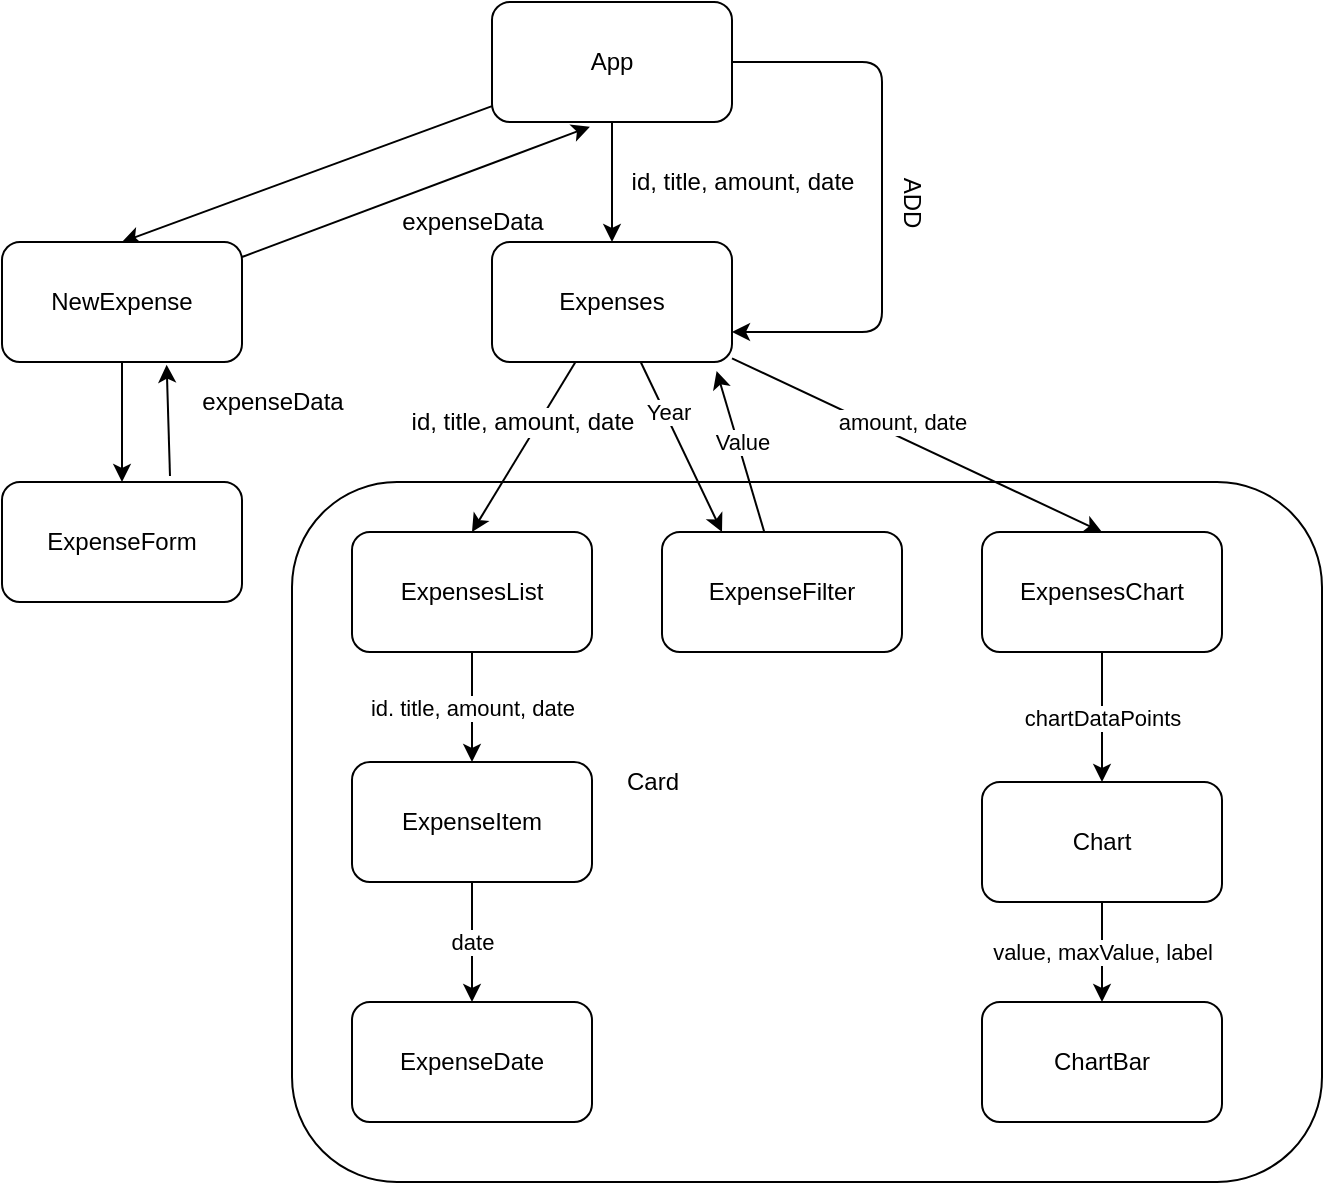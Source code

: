 <mxfile>
    <diagram id="ZoBaKVG_HrzwfUemQ9gy" name="App">
        <mxGraphModel dx="500" dy="393" grid="1" gridSize="10" guides="1" tooltips="1" connect="1" arrows="1" fold="1" page="1" pageScale="1" pageWidth="850" pageHeight="1100" math="0" shadow="0">
            <root>
                <mxCell id="0"/>
                <mxCell id="1" parent="0"/>
                <mxCell id="13" value="&amp;nbsp; &amp;nbsp; &amp;nbsp;" style="rounded=1;whiteSpace=wrap;html=1;" parent="1" vertex="1">
                    <mxGeometry x="265" y="400" width="515" height="350" as="geometry"/>
                </mxCell>
                <mxCell id="a5bqAggi7QMjIA0w0SUw-12" style="edgeStyle=none;html=1;entryX=0.5;entryY=0;entryDx=0;entryDy=0;" parent="1" source="3" target="a5bqAggi7QMjIA0w0SUw-11" edge="1">
                    <mxGeometry relative="1" as="geometry"/>
                </mxCell>
                <mxCell id="15" style="edgeStyle=none;html=1;entryX=0.5;entryY=0;entryDx=0;entryDy=0;" parent="1" source="3" target="16" edge="1">
                    <mxGeometry relative="1" as="geometry">
                        <mxPoint x="620" y="270" as="targetPoint"/>
                    </mxGeometry>
                </mxCell>
                <mxCell id="26" style="edgeStyle=none;html=1;entryX=1;entryY=0.75;entryDx=0;entryDy=0;" parent="1" source="3" target="a5bqAggi7QMjIA0w0SUw-11" edge="1">
                    <mxGeometry relative="1" as="geometry">
                        <Array as="points">
                            <mxPoint x="560" y="190"/>
                            <mxPoint x="560" y="325"/>
                        </Array>
                    </mxGeometry>
                </mxCell>
                <mxCell id="3" value="App" style="rounded=1;whiteSpace=wrap;html=1;" parent="1" vertex="1">
                    <mxGeometry x="365" y="160" width="120" height="60" as="geometry"/>
                </mxCell>
                <mxCell id="10" value="date" style="edgeStyle=none;html=1;" parent="1" source="4" target="9" edge="1">
                    <mxGeometry relative="1" as="geometry"/>
                </mxCell>
                <mxCell id="4" value="ExpenseItem" style="rounded=1;whiteSpace=wrap;html=1;" parent="1" vertex="1">
                    <mxGeometry x="295" y="540" width="120" height="60" as="geometry"/>
                </mxCell>
                <mxCell id="8" value="id, title, amount, date" style="text;html=1;align=center;verticalAlign=middle;resizable=0;points=[];autosize=1;strokeColor=none;fillColor=none;" parent="1" vertex="1">
                    <mxGeometry x="425" y="240" width="130" height="20" as="geometry"/>
                </mxCell>
                <mxCell id="9" value="ExpenseDate" style="whiteSpace=wrap;html=1;rounded=1;" parent="1" vertex="1">
                    <mxGeometry x="295" y="660" width="120" height="60" as="geometry"/>
                </mxCell>
                <mxCell id="28" style="edgeStyle=none;html=1;entryX=0.5;entryY=0;entryDx=0;entryDy=0;" parent="1" source="a5bqAggi7QMjIA0w0SUw-11" target="32" edge="1">
                    <mxGeometry relative="1" as="geometry">
                        <mxPoint x="510" y="380" as="targetPoint"/>
                    </mxGeometry>
                </mxCell>
                <mxCell id="37" value="&lt;span style=&quot;font-size: 12px&quot;&gt;id, title, amount, date&lt;/span&gt;" style="edgeLabel;html=1;align=center;verticalAlign=middle;resizable=0;points=[];" parent="28" vertex="1" connectable="0">
                    <mxGeometry x="-0.55" y="1" relative="1" as="geometry">
                        <mxPoint x="-16" y="10" as="offset"/>
                    </mxGeometry>
                </mxCell>
                <mxCell id="39" style="edgeStyle=none;html=1;entryX=0.25;entryY=0;entryDx=0;entryDy=0;" parent="1" source="a5bqAggi7QMjIA0w0SUw-11" target="29" edge="1">
                    <mxGeometry relative="1" as="geometry"/>
                </mxCell>
                <mxCell id="46" value="Year" style="edgeLabel;html=1;align=center;verticalAlign=middle;resizable=0;points=[];" parent="39" vertex="1" connectable="0">
                    <mxGeometry x="-0.406" y="1" relative="1" as="geometry">
                        <mxPoint as="offset"/>
                    </mxGeometry>
                </mxCell>
                <mxCell id="50" style="edgeStyle=none;html=1;entryX=0.5;entryY=0;entryDx=0;entryDy=0;" edge="1" parent="1" source="a5bqAggi7QMjIA0w0SUw-11" target="49">
                    <mxGeometry relative="1" as="geometry"/>
                </mxCell>
                <mxCell id="56" value="amount, date" style="edgeLabel;html=1;align=center;verticalAlign=middle;resizable=0;points=[];" vertex="1" connectable="0" parent="50">
                    <mxGeometry x="0.124" y="-2" relative="1" as="geometry">
                        <mxPoint x="-19" y="-19" as="offset"/>
                    </mxGeometry>
                </mxCell>
                <mxCell id="a5bqAggi7QMjIA0w0SUw-11" value="Expenses" style="rounded=1;whiteSpace=wrap;html=1;" parent="1" vertex="1">
                    <mxGeometry x="365" y="280" width="120" height="60" as="geometry"/>
                </mxCell>
                <mxCell id="14" value="Card" style="text;html=1;align=center;verticalAlign=middle;resizable=0;points=[];autosize=1;strokeColor=none;fillColor=none;" parent="1" vertex="1">
                    <mxGeometry x="425" y="540" width="40" height="20" as="geometry"/>
                </mxCell>
                <mxCell id="17" style="edgeStyle=none;html=1;entryX=0.5;entryY=0;entryDx=0;entryDy=0;" parent="1" source="16" target="18" edge="1">
                    <mxGeometry relative="1" as="geometry">
                        <mxPoint x="210" y="400" as="targetPoint"/>
                    </mxGeometry>
                </mxCell>
                <mxCell id="21" style="edgeStyle=none;html=1;entryX=0.408;entryY=1.039;entryDx=0;entryDy=0;entryPerimeter=0;" parent="1" source="16" target="3" edge="1">
                    <mxGeometry relative="1" as="geometry"/>
                </mxCell>
                <mxCell id="16" value="NewExpense" style="rounded=1;whiteSpace=wrap;html=1;" parent="1" vertex="1">
                    <mxGeometry x="120" y="280" width="120" height="60" as="geometry"/>
                </mxCell>
                <mxCell id="20" style="edgeStyle=none;html=1;exitX=0.7;exitY=-0.05;exitDx=0;exitDy=0;exitPerimeter=0;entryX=0.686;entryY=1.022;entryDx=0;entryDy=0;entryPerimeter=0;" parent="1" source="18" target="16" edge="1">
                    <mxGeometry relative="1" as="geometry">
                        <mxPoint x="190" y="330" as="targetPoint"/>
                    </mxGeometry>
                </mxCell>
                <mxCell id="18" value="ExpenseForm" style="rounded=1;whiteSpace=wrap;html=1;" parent="1" vertex="1">
                    <mxGeometry x="120" y="400" width="120" height="60" as="geometry"/>
                </mxCell>
                <mxCell id="22" value="expenseData" style="text;html=1;align=center;verticalAlign=middle;resizable=0;points=[];autosize=1;strokeColor=none;fillColor=none;" parent="1" vertex="1">
                    <mxGeometry x="210" y="350" width="90" height="20" as="geometry"/>
                </mxCell>
                <mxCell id="23" value="expenseData" style="text;html=1;align=center;verticalAlign=middle;resizable=0;points=[];autosize=1;strokeColor=none;fillColor=none;" parent="1" vertex="1">
                    <mxGeometry x="310" y="260" width="90" height="20" as="geometry"/>
                </mxCell>
                <mxCell id="27" value="ADD" style="text;html=1;align=center;verticalAlign=middle;resizable=0;points=[];autosize=1;strokeColor=none;fillColor=none;rotation=90;" parent="1" vertex="1">
                    <mxGeometry x="555" y="250" width="40" height="20" as="geometry"/>
                </mxCell>
                <mxCell id="47" style="edgeStyle=none;html=1;entryX=0.936;entryY=1.075;entryDx=0;entryDy=0;entryPerimeter=0;" parent="1" source="29" target="a5bqAggi7QMjIA0w0SUw-11" edge="1">
                    <mxGeometry relative="1" as="geometry"/>
                </mxCell>
                <mxCell id="48" value="Value" style="edgeLabel;html=1;align=center;verticalAlign=middle;resizable=0;points=[];" parent="47" vertex="1" connectable="0">
                    <mxGeometry x="0.348" relative="1" as="geometry">
                        <mxPoint x="5" y="9" as="offset"/>
                    </mxGeometry>
                </mxCell>
                <mxCell id="29" value="ExpenseFilter" style="rounded=1;whiteSpace=wrap;html=1;" parent="1" vertex="1">
                    <mxGeometry x="450" y="425" width="120" height="60" as="geometry"/>
                </mxCell>
                <mxCell id="38" value="id. title, amount, date" style="edgeStyle=none;html=1;entryX=0.5;entryY=0;entryDx=0;entryDy=0;" parent="1" source="32" target="4" edge="1">
                    <mxGeometry relative="1" as="geometry"/>
                </mxCell>
                <mxCell id="32" value="ExpensesList" style="rounded=1;whiteSpace=wrap;html=1;" parent="1" vertex="1">
                    <mxGeometry x="295" y="425" width="120" height="60" as="geometry"/>
                </mxCell>
                <mxCell id="53" value="chartDataPoints" style="edgeStyle=none;html=1;" edge="1" parent="1" source="49" target="52">
                    <mxGeometry relative="1" as="geometry"/>
                </mxCell>
                <mxCell id="49" value="ExpensesChart" style="rounded=1;whiteSpace=wrap;html=1;" vertex="1" parent="1">
                    <mxGeometry x="610" y="425" width="120" height="60" as="geometry"/>
                </mxCell>
                <mxCell id="55" value="value, maxValue, label" style="edgeStyle=none;html=1;" edge="1" parent="1" source="52" target="54">
                    <mxGeometry relative="1" as="geometry"/>
                </mxCell>
                <mxCell id="52" value="Chart" style="rounded=1;whiteSpace=wrap;html=1;" vertex="1" parent="1">
                    <mxGeometry x="610" y="550" width="120" height="60" as="geometry"/>
                </mxCell>
                <mxCell id="54" value="ChartBar" style="rounded=1;whiteSpace=wrap;html=1;" vertex="1" parent="1">
                    <mxGeometry x="610" y="660" width="120" height="60" as="geometry"/>
                </mxCell>
            </root>
        </mxGraphModel>
    </diagram>
</mxfile>